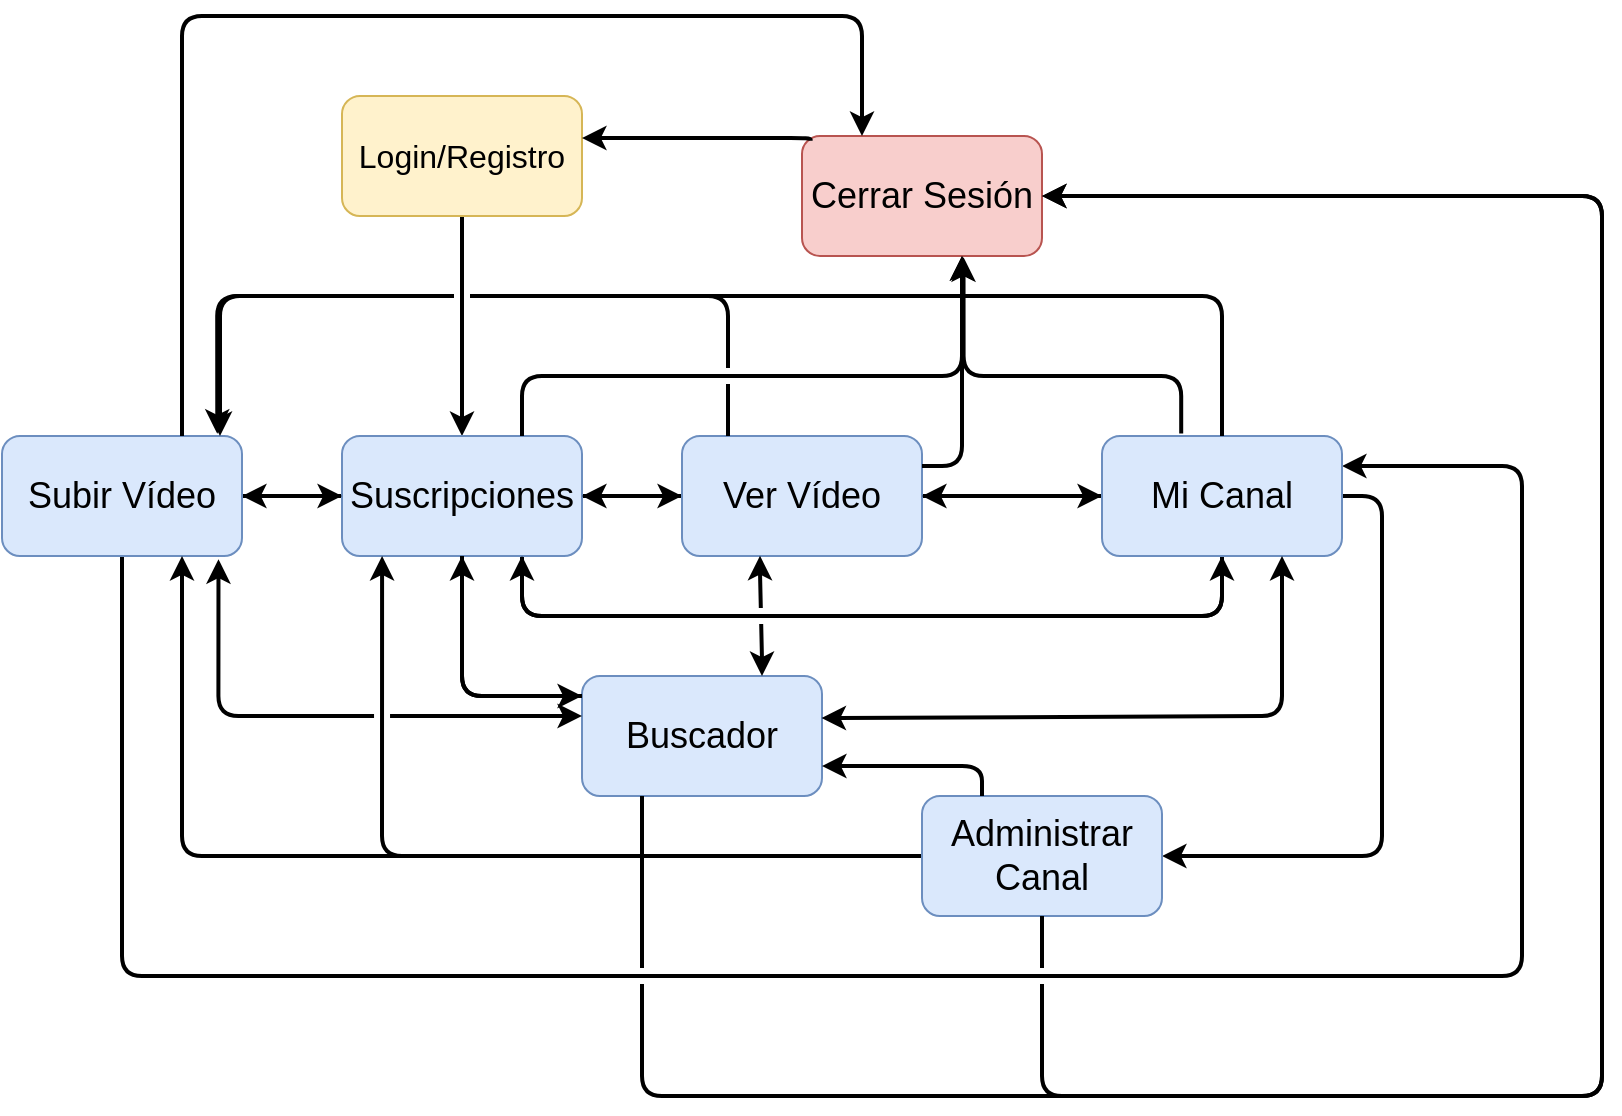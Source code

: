 <mxfile version="10.6.6" type="device"><diagram id="XoLy06ORWCJfTtxJSnjm" name="Page-1"><mxGraphModel dx="914" dy="644" grid="1" gridSize="10" guides="1" tooltips="1" connect="1" arrows="1" fold="1" page="1" pageScale="1" pageWidth="850" pageHeight="1100" math="0" shadow="0"><root><mxCell id="0"/><mxCell id="1" parent="0"/><mxCell id="K3XA9VGBb7gn4y-OQ76o-52" style="edgeStyle=orthogonalEdgeStyle;rounded=1;comic=0;orthogonalLoop=1;jettySize=auto;html=1;exitX=0.5;exitY=1;exitDx=0;exitDy=0;fontSize=16;strokeWidth=2;jumpStyle=gap;" parent="1" source="K3XA9VGBb7gn4y-OQ76o-1" target="K3XA9VGBb7gn4y-OQ76o-2" edge="1"><mxGeometry relative="1" as="geometry"><Array as="points"><mxPoint x="250" y="340"/><mxPoint x="250" y="340"/></Array></mxGeometry></mxCell><mxCell id="K3XA9VGBb7gn4y-OQ76o-1" value="Login/Registro" style="rounded=1;whiteSpace=wrap;html=1;fontSize=16;fillColor=#fff2cc;strokeColor=#d6b656;" parent="1" vertex="1"><mxGeometry x="190" y="230" width="120" height="60" as="geometry"/></mxCell><mxCell id="K3XA9VGBb7gn4y-OQ76o-59" style="edgeStyle=orthogonalEdgeStyle;comic=0;orthogonalLoop=1;jettySize=auto;html=1;exitX=0;exitY=0.5;exitDx=0;exitDy=0;fontSize=16;curved=1;strokeWidth=2;" parent="1" source="K3XA9VGBb7gn4y-OQ76o-2" target="K3XA9VGBb7gn4y-OQ76o-10" edge="1"><mxGeometry relative="1" as="geometry"/></mxCell><mxCell id="K3XA9VGBb7gn4y-OQ76o-60" style="edgeStyle=orthogonalEdgeStyle;rounded=1;comic=0;orthogonalLoop=1;jettySize=auto;html=1;exitX=1;exitY=0.5;exitDx=0;exitDy=0;entryX=0;entryY=0.5;entryDx=0;entryDy=0;fontSize=16;strokeWidth=2;" parent="1" source="K3XA9VGBb7gn4y-OQ76o-2" target="K3XA9VGBb7gn4y-OQ76o-7" edge="1"><mxGeometry relative="1" as="geometry"/></mxCell><mxCell id="K3XA9VGBb7gn4y-OQ76o-70" style="edgeStyle=orthogonalEdgeStyle;rounded=1;comic=0;orthogonalLoop=1;jettySize=auto;html=1;exitX=0.75;exitY=1;exitDx=0;exitDy=0;entryX=0.5;entryY=1;entryDx=0;entryDy=0;fontSize=16;strokeWidth=2;jumpStyle=gap;" parent="1" source="K3XA9VGBb7gn4y-OQ76o-2" target="K3XA9VGBb7gn4y-OQ76o-14" edge="1"><mxGeometry relative="1" as="geometry"><Array as="points"><mxPoint x="280" y="490"/><mxPoint x="630" y="490"/></Array></mxGeometry></mxCell><mxCell id="K3XA9VGBb7gn4y-OQ76o-2" value="Suscripciones" style="rounded=1;whiteSpace=wrap;html=1;fontSize=18;fillColor=#dae8fc;strokeColor=#6c8ebf;" parent="1" vertex="1"><mxGeometry x="190" y="400" width="120" height="60" as="geometry"/></mxCell><mxCell id="K3XA9VGBb7gn4y-OQ76o-61" style="edgeStyle=orthogonalEdgeStyle;rounded=1;comic=0;orthogonalLoop=1;jettySize=auto;html=1;exitX=0;exitY=0.5;exitDx=0;exitDy=0;fontSize=16;strokeWidth=2;" parent="1" source="K3XA9VGBb7gn4y-OQ76o-7" edge="1"><mxGeometry relative="1" as="geometry"><mxPoint x="310" y="430" as="targetPoint"/><Array as="points"><mxPoint x="340" y="430"/><mxPoint x="340" y="430"/></Array></mxGeometry></mxCell><mxCell id="K3XA9VGBb7gn4y-OQ76o-62" style="edgeStyle=orthogonalEdgeStyle;rounded=1;comic=0;orthogonalLoop=1;jettySize=auto;html=1;exitX=1;exitY=0.5;exitDx=0;exitDy=0;entryX=0;entryY=0.5;entryDx=0;entryDy=0;fontSize=16;strokeWidth=2;" parent="1" source="K3XA9VGBb7gn4y-OQ76o-7" target="K3XA9VGBb7gn4y-OQ76o-14" edge="1"><mxGeometry relative="1" as="geometry"/></mxCell><mxCell id="K3XA9VGBb7gn4y-OQ76o-7" value="Ver Vídeo" style="rounded=1;whiteSpace=wrap;html=1;fontSize=18;fillColor=#dae8fc;strokeColor=#6c8ebf;" parent="1" vertex="1"><mxGeometry x="360" y="400" width="120" height="60" as="geometry"/></mxCell><mxCell id="K3XA9VGBb7gn4y-OQ76o-58" style="edgeStyle=orthogonalEdgeStyle;rounded=1;comic=0;orthogonalLoop=1;jettySize=auto;html=1;exitX=1;exitY=0.5;exitDx=0;exitDy=0;entryX=0;entryY=0.5;entryDx=0;entryDy=0;fontSize=16;strokeWidth=2;jumpStyle=gap;" parent="1" source="K3XA9VGBb7gn4y-OQ76o-10" target="K3XA9VGBb7gn4y-OQ76o-2" edge="1"><mxGeometry relative="1" as="geometry"><Array as="points"><mxPoint x="170" y="430"/><mxPoint x="170" y="430"/></Array></mxGeometry></mxCell><mxCell id="K3XA9VGBb7gn4y-OQ76o-79" style="edgeStyle=orthogonalEdgeStyle;rounded=1;comic=0;orthogonalLoop=1;jettySize=auto;html=1;exitX=0.5;exitY=1;exitDx=0;exitDy=0;entryX=1;entryY=0.25;entryDx=0;entryDy=0;fontSize=16;strokeWidth=2;jumpStyle=gap;" parent="1" source="K3XA9VGBb7gn4y-OQ76o-10" target="K3XA9VGBb7gn4y-OQ76o-14" edge="1"><mxGeometry relative="1" as="geometry"><Array as="points"><mxPoint x="80" y="670"/><mxPoint x="780" y="670"/><mxPoint x="780" y="415"/></Array></mxGeometry></mxCell><mxCell id="K3XA9VGBb7gn4y-OQ76o-10" value="Subir Vídeo" style="rounded=1;whiteSpace=wrap;html=1;fontSize=18;fillColor=#dae8fc;strokeColor=#6c8ebf;" parent="1" vertex="1"><mxGeometry x="20" y="400" width="120" height="60" as="geometry"/></mxCell><mxCell id="K3XA9VGBb7gn4y-OQ76o-63" style="edgeStyle=orthogonalEdgeStyle;rounded=1;comic=0;orthogonalLoop=1;jettySize=auto;html=1;exitX=0;exitY=0.5;exitDx=0;exitDy=0;fontSize=16;strokeWidth=2;" parent="1" source="K3XA9VGBb7gn4y-OQ76o-14" target="K3XA9VGBb7gn4y-OQ76o-7" edge="1"><mxGeometry relative="1" as="geometry"><Array as="points"><mxPoint x="520" y="430"/><mxPoint x="520" y="430"/></Array></mxGeometry></mxCell><mxCell id="K3XA9VGBb7gn4y-OQ76o-69" style="edgeStyle=orthogonalEdgeStyle;rounded=1;comic=0;orthogonalLoop=1;jettySize=auto;html=1;exitX=0.5;exitY=1;exitDx=0;exitDy=0;entryX=0.75;entryY=1;entryDx=0;entryDy=0;fontSize=16;strokeWidth=2;jumpStyle=gap;" parent="1" source="K3XA9VGBb7gn4y-OQ76o-14" target="K3XA9VGBb7gn4y-OQ76o-2" edge="1"><mxGeometry relative="1" as="geometry"><Array as="points"><mxPoint x="630" y="490"/><mxPoint x="280" y="490"/></Array></mxGeometry></mxCell><mxCell id="K3XA9VGBb7gn4y-OQ76o-75" style="edgeStyle=orthogonalEdgeStyle;rounded=1;comic=0;orthogonalLoop=1;jettySize=auto;html=1;exitX=1;exitY=0.5;exitDx=0;exitDy=0;entryX=1;entryY=0.5;entryDx=0;entryDy=0;fontSize=16;strokeWidth=2;jumpStyle=gap;" parent="1" source="K3XA9VGBb7gn4y-OQ76o-14" target="K3XA9VGBb7gn4y-OQ76o-26" edge="1"><mxGeometry relative="1" as="geometry"/></mxCell><mxCell id="K3XA9VGBb7gn4y-OQ76o-14" value="Mi Canal" style="rounded=1;whiteSpace=wrap;html=1;fontSize=18;fillColor=#dae8fc;strokeColor=#6c8ebf;" parent="1" vertex="1"><mxGeometry x="570" y="400" width="120" height="60" as="geometry"/></mxCell><mxCell id="K3XA9VGBb7gn4y-OQ76o-20" value="Cerrar Sesión&lt;br&gt;" style="rounded=1;whiteSpace=wrap;html=1;fontSize=18;fillColor=#f8cecc;strokeColor=#b85450;" parent="1" vertex="1"><mxGeometry x="420" y="250" width="120" height="60" as="geometry"/></mxCell><mxCell id="K3XA9VGBb7gn4y-OQ76o-77" style="edgeStyle=orthogonalEdgeStyle;rounded=1;comic=0;orthogonalLoop=1;jettySize=auto;html=1;exitX=0;exitY=0.5;exitDx=0;exitDy=0;fontSize=16;strokeWidth=2;jumpStyle=gap;entryX=0.167;entryY=1;entryDx=0;entryDy=0;entryPerimeter=0;" parent="1" source="K3XA9VGBb7gn4y-OQ76o-26" target="K3XA9VGBb7gn4y-OQ76o-2" edge="1"><mxGeometry relative="1" as="geometry"><Array as="points"><mxPoint x="210" y="610"/></Array><mxPoint x="210" y="480" as="targetPoint"/></mxGeometry></mxCell><mxCell id="K3XA9VGBb7gn4y-OQ76o-86" style="edgeStyle=orthogonalEdgeStyle;rounded=1;comic=0;orthogonalLoop=1;jettySize=auto;html=1;exitX=0;exitY=0.5;exitDx=0;exitDy=0;entryX=0.75;entryY=1;entryDx=0;entryDy=0;fontSize=16;strokeWidth=2;jumpStyle=gap;" parent="1" source="K3XA9VGBb7gn4y-OQ76o-26" target="K3XA9VGBb7gn4y-OQ76o-10" edge="1"><mxGeometry relative="1" as="geometry"><Array as="points"><mxPoint x="110" y="610"/></Array></mxGeometry></mxCell><mxCell id="K3XA9VGBb7gn4y-OQ76o-26" value="Administrar Canal" style="rounded=1;whiteSpace=wrap;html=1;fontSize=18;fillColor=#dae8fc;strokeColor=#6c8ebf;" parent="1" vertex="1"><mxGeometry x="480" y="580" width="120" height="60" as="geometry"/></mxCell><mxCell id="j7w8D2ZQQZLkUwx7j7Lj-5" style="edgeStyle=orthogonalEdgeStyle;rounded=1;comic=0;orthogonalLoop=1;jettySize=auto;html=1;fontSize=16;strokeWidth=2;jumpStyle=gap;exitX=0.036;exitY=0.04;exitDx=0;exitDy=0;exitPerimeter=0;" parent="1" source="K3XA9VGBb7gn4y-OQ76o-20" edge="1"><mxGeometry relative="1" as="geometry"><Array as="points"><mxPoint x="424" y="251"/></Array><mxPoint x="260" y="319.793" as="sourcePoint"/><mxPoint x="310" y="251" as="targetPoint"/></mxGeometry></mxCell><mxCell id="j7w8D2ZQQZLkUwx7j7Lj-6" style="edgeStyle=orthogonalEdgeStyle;rounded=1;comic=0;orthogonalLoop=1;jettySize=auto;html=1;exitX=1;exitY=0.25;exitDx=0;exitDy=0;fontSize=16;strokeWidth=2;" parent="1" source="K3XA9VGBb7gn4y-OQ76o-7" edge="1"><mxGeometry relative="1" as="geometry"><mxPoint x="579.667" y="439.667" as="sourcePoint"/><mxPoint x="500" y="310" as="targetPoint"/><Array as="points"><mxPoint x="500" y="415"/><mxPoint x="500" y="310"/></Array></mxGeometry></mxCell><mxCell id="j7w8D2ZQQZLkUwx7j7Lj-7" style="edgeStyle=orthogonalEdgeStyle;rounded=1;comic=0;orthogonalLoop=1;jettySize=auto;html=1;exitX=0.33;exitY=-0.02;exitDx=0;exitDy=0;fontSize=16;strokeWidth=2;entryX=0.673;entryY=1.01;entryDx=0;entryDy=0;exitPerimeter=0;entryPerimeter=0;" parent="1" source="K3XA9VGBb7gn4y-OQ76o-14" target="K3XA9VGBb7gn4y-OQ76o-20" edge="1"><mxGeometry relative="1" as="geometry"><mxPoint x="459.667" y="409.667" as="sourcePoint"/><mxPoint x="459.667" y="319.667" as="targetPoint"/><Array as="points"><mxPoint x="610" y="370"/><mxPoint x="501" y="370"/></Array></mxGeometry></mxCell><mxCell id="j7w8D2ZQQZLkUwx7j7Lj-8" style="edgeStyle=orthogonalEdgeStyle;rounded=1;comic=0;orthogonalLoop=1;jettySize=auto;html=1;exitX=0.75;exitY=0;exitDx=0;exitDy=0;fontSize=16;strokeWidth=2;entryX=0.25;entryY=0;entryDx=0;entryDy=0;" parent="1" source="K3XA9VGBb7gn4y-OQ76o-10" target="K3XA9VGBb7gn4y-OQ76o-20" edge="1"><mxGeometry relative="1" as="geometry"><mxPoint x="114.667" y="348.833" as="sourcePoint"/><mxPoint x="44.667" y="229.667" as="targetPoint"/><Array as="points"><mxPoint x="110" y="190"/><mxPoint x="450" y="190"/></Array></mxGeometry></mxCell><mxCell id="j7w8D2ZQQZLkUwx7j7Lj-9" style="edgeStyle=orthogonalEdgeStyle;rounded=1;comic=0;orthogonalLoop=1;jettySize=auto;html=1;exitX=0.75;exitY=0;exitDx=0;exitDy=0;fontSize=16;strokeWidth=2;" parent="1" source="K3XA9VGBb7gn4y-OQ76o-2" edge="1"><mxGeometry relative="1" as="geometry"><mxPoint x="490.345" y="425.31" as="sourcePoint"/><mxPoint x="500" y="310" as="targetPoint"/><Array as="points"><mxPoint x="280" y="370"/><mxPoint x="500" y="370"/><mxPoint x="500" y="310"/></Array></mxGeometry></mxCell><mxCell id="j7w8D2ZQQZLkUwx7j7Lj-10" style="edgeStyle=orthogonalEdgeStyle;rounded=1;comic=0;orthogonalLoop=1;jettySize=auto;html=1;fontSize=16;strokeWidth=2;entryX=1;entryY=0.5;entryDx=0;entryDy=0;jumpStyle=gap;" parent="1" source="K3XA9VGBb7gn4y-OQ76o-26" target="K3XA9VGBb7gn4y-OQ76o-20" edge="1"><mxGeometry relative="1" as="geometry"><mxPoint x="630" y="739" as="sourcePoint"/><mxPoint x="560" y="620" as="targetPoint"/><Array as="points"><mxPoint x="540" y="730"/><mxPoint x="820" y="730"/><mxPoint x="820" y="280"/></Array></mxGeometry></mxCell><mxCell id="j7w8D2ZQQZLkUwx7j7Lj-11" value="Buscador" style="rounded=1;whiteSpace=wrap;html=1;fontSize=18;fillColor=#dae8fc;strokeColor=#6c8ebf;" parent="1" vertex="1"><mxGeometry x="310" y="520" width="120" height="60" as="geometry"/></mxCell><mxCell id="j7w8D2ZQQZLkUwx7j7Lj-12" style="edgeStyle=orthogonalEdgeStyle;rounded=1;comic=0;orthogonalLoop=1;jettySize=auto;html=1;exitX=0.75;exitY=0;exitDx=0;exitDy=0;fontSize=16;strokeWidth=2;jumpStyle=gap;entryX=0.325;entryY=0.998;entryDx=0;entryDy=0;entryPerimeter=0;startArrow=classic;startFill=1;" parent="1" source="j7w8D2ZQQZLkUwx7j7Lj-11" target="K3XA9VGBb7gn4y-OQ76o-7" edge="1"><mxGeometry relative="1" as="geometry"><Array as="points"><mxPoint x="400" y="470"/></Array><mxPoint x="490.345" y="619.793" as="sourcePoint"/><mxPoint x="400" y="470" as="targetPoint"/></mxGeometry></mxCell><mxCell id="j7w8D2ZQQZLkUwx7j7Lj-13" style="edgeStyle=orthogonalEdgeStyle;rounded=1;comic=0;orthogonalLoop=1;jettySize=auto;html=1;fontSize=16;strokeWidth=2;jumpStyle=gap;entryX=0.5;entryY=1;entryDx=0;entryDy=0;" parent="1" target="K3XA9VGBb7gn4y-OQ76o-2" edge="1"><mxGeometry relative="1" as="geometry"><Array as="points"><mxPoint x="310" y="530"/><mxPoint x="250" y="530"/></Array><mxPoint x="310" y="530" as="sourcePoint"/><mxPoint x="409.143" y="470" as="targetPoint"/></mxGeometry></mxCell><mxCell id="j7w8D2ZQQZLkUwx7j7Lj-14" style="edgeStyle=orthogonalEdgeStyle;rounded=1;comic=0;orthogonalLoop=1;jettySize=auto;html=1;fontSize=16;strokeWidth=2;jumpStyle=gap;entryX=0.75;entryY=1;entryDx=0;entryDy=0;startArrow=classic;startFill=1;exitX=0.998;exitY=0.35;exitDx=0;exitDy=0;exitPerimeter=0;" parent="1" source="j7w8D2ZQQZLkUwx7j7Lj-11" target="K3XA9VGBb7gn4y-OQ76o-14" edge="1"><mxGeometry relative="1" as="geometry"><Array as="points"><mxPoint x="440" y="541"/><mxPoint x="440" y="540"/><mxPoint x="660" y="540"/></Array><mxPoint x="450" y="540" as="sourcePoint"/><mxPoint x="260" y="470" as="targetPoint"/></mxGeometry></mxCell><mxCell id="j7w8D2ZQQZLkUwx7j7Lj-15" style="edgeStyle=orthogonalEdgeStyle;rounded=1;comic=0;orthogonalLoop=1;jettySize=auto;html=1;fontSize=16;strokeWidth=2;jumpStyle=gap;" parent="1" edge="1"><mxGeometry relative="1" as="geometry"><Array as="points"><mxPoint x="250" y="530"/></Array><mxPoint x="250" y="460" as="sourcePoint"/><mxPoint x="310" y="530" as="targetPoint"/></mxGeometry></mxCell><mxCell id="j7w8D2ZQQZLkUwx7j7Lj-16" style="edgeStyle=orthogonalEdgeStyle;rounded=1;comic=0;orthogonalLoop=1;jettySize=auto;html=1;fontSize=16;strokeWidth=2;jumpStyle=gap;exitX=0.902;exitY=1.027;exitDx=0;exitDy=0;startArrow=classic;startFill=1;exitPerimeter=0;" parent="1" source="K3XA9VGBb7gn4y-OQ76o-10" edge="1"><mxGeometry relative="1" as="geometry"><Array as="points"><mxPoint x="128" y="540"/></Array><mxPoint x="260" y="470" as="sourcePoint"/><mxPoint x="310" y="540" as="targetPoint"/></mxGeometry></mxCell><mxCell id="j7w8D2ZQQZLkUwx7j7Lj-17" style="edgeStyle=orthogonalEdgeStyle;rounded=1;comic=0;orthogonalLoop=1;jettySize=auto;html=1;exitX=0.25;exitY=0;exitDx=0;exitDy=0;fontSize=16;strokeWidth=2;jumpStyle=gap;entryX=1;entryY=0.75;entryDx=0;entryDy=0;" parent="1" source="K3XA9VGBb7gn4y-OQ76o-26" target="j7w8D2ZQQZLkUwx7j7Lj-11" edge="1"><mxGeometry relative="1" as="geometry"><mxPoint x="700.238" y="440.143" as="sourcePoint"/><mxPoint x="510" y="550" as="targetPoint"/><Array as="points"><mxPoint x="510" y="565"/></Array></mxGeometry></mxCell><mxCell id="j7w8D2ZQQZLkUwx7j7Lj-18" style="edgeStyle=orthogonalEdgeStyle;rounded=1;comic=0;orthogonalLoop=1;jettySize=auto;html=1;exitX=0.25;exitY=1;exitDx=0;exitDy=0;entryX=1;entryY=0.5;entryDx=0;entryDy=0;fontSize=16;strokeWidth=2;jumpStyle=gap;" parent="1" source="j7w8D2ZQQZLkUwx7j7Lj-11" target="K3XA9VGBb7gn4y-OQ76o-20" edge="1"><mxGeometry relative="1" as="geometry"><mxPoint x="710.238" y="450.143" as="sourcePoint"/><mxPoint x="620.238" y="630.143" as="targetPoint"/><Array as="points"><mxPoint x="340" y="730"/><mxPoint x="820" y="730"/><mxPoint x="820" y="280"/></Array></mxGeometry></mxCell><mxCell id="j7w8D2ZQQZLkUwx7j7Lj-19" style="edgeStyle=orthogonalEdgeStyle;rounded=1;comic=0;orthogonalLoop=1;jettySize=auto;html=1;fontSize=16;strokeWidth=2;jumpStyle=gap;" parent="1" edge="1"><mxGeometry relative="1" as="geometry"><Array as="points"><mxPoint x="383" y="330"/><mxPoint x="129" y="330"/></Array><mxPoint x="383" y="400" as="sourcePoint"/><mxPoint x="129" y="400" as="targetPoint"/></mxGeometry></mxCell><mxCell id="j7w8D2ZQQZLkUwx7j7Lj-20" style="edgeStyle=orthogonalEdgeStyle;rounded=1;comic=0;orthogonalLoop=1;jettySize=auto;html=1;fontSize=16;strokeWidth=2;jumpStyle=gap;exitX=0.5;exitY=0;exitDx=0;exitDy=0;entryX=0.897;entryY=-0.019;entryDx=0;entryDy=0;entryPerimeter=0;" parent="1" source="K3XA9VGBb7gn4y-OQ76o-14" target="K3XA9VGBb7gn4y-OQ76o-10" edge="1"><mxGeometry relative="1" as="geometry"><Array as="points"><mxPoint x="630" y="330"/><mxPoint x="128" y="330"/></Array><mxPoint x="393.103" y="410.138" as="sourcePoint"/><mxPoint x="139.31" y="410.138" as="targetPoint"/></mxGeometry></mxCell></root></mxGraphModel></diagram></mxfile>